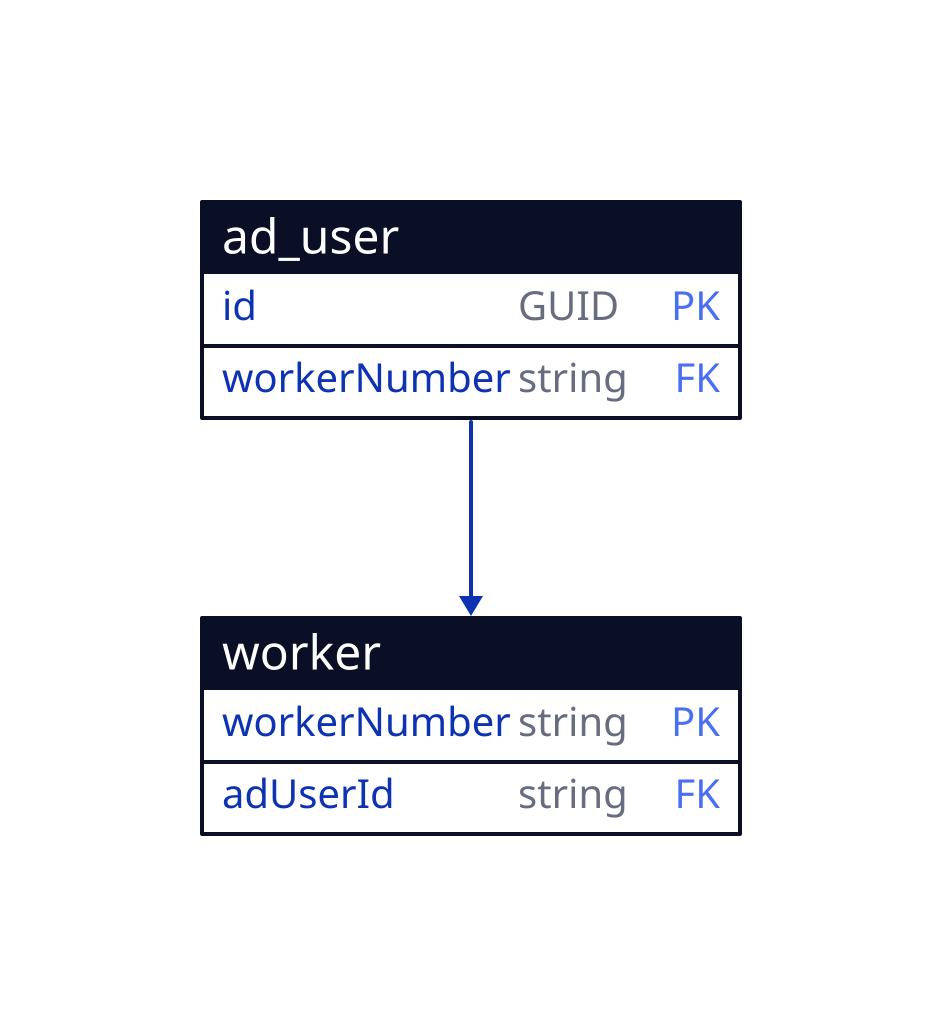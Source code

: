 worker: {
    shape:sql_table
    workerNumber: string {constraint: primary_key}
    adUserId: string {constraint: foreign_key}
}

ad_user: {
    shape: sql_table
    id: GUID {constraint: primary_key}
    workerNumber: string {constraint: foreign_key}
}

ad_user.id -> worker.workerNumber